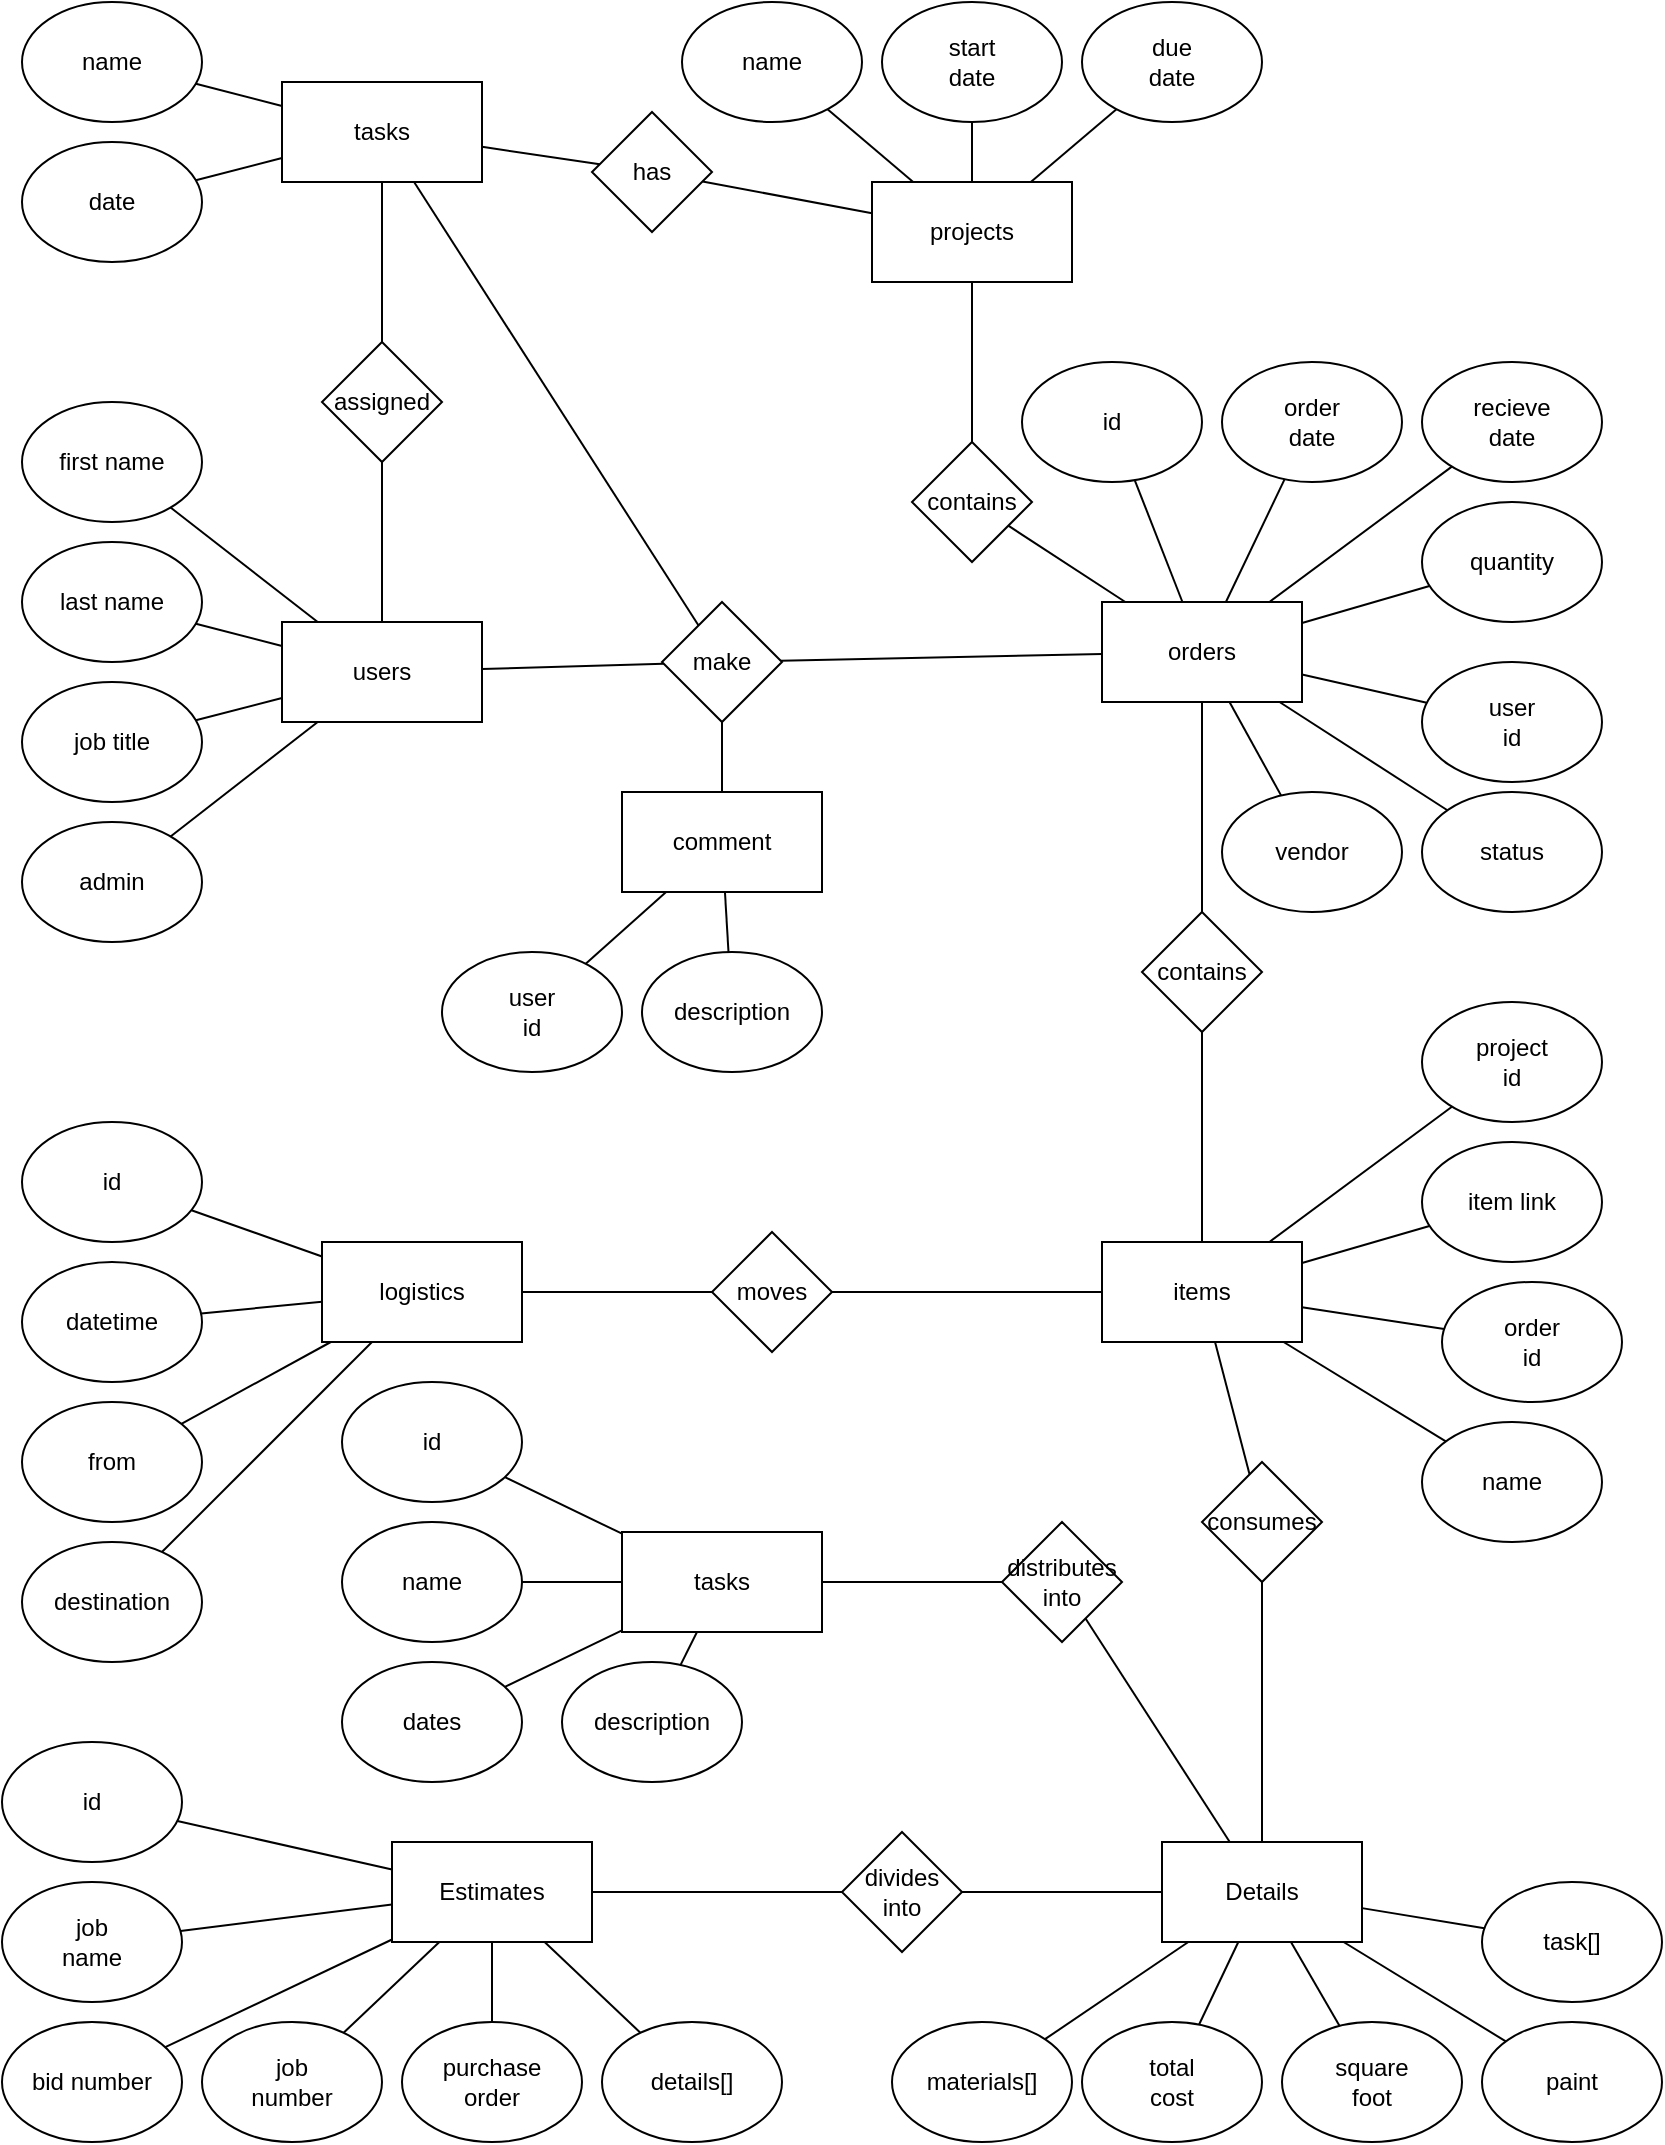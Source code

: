<mxfile version="22.1.0" type="device">
  <diagram name="Page-1" id="nbRC-t2o00NmfP_tzlYT">
    <mxGraphModel dx="1419" dy="771" grid="1" gridSize="10" guides="1" tooltips="1" connect="1" arrows="1" fold="1" page="1" pageScale="1" pageWidth="850" pageHeight="1100" math="0" shadow="0">
      <root>
        <mxCell id="0" />
        <mxCell id="1" parent="0" />
        <mxCell id="EiPbIUe8c82zqwenVdA4-1" value="users" style="rounded=0;whiteSpace=wrap;html=1;" parent="1" vertex="1">
          <mxGeometry x="150" y="330" width="100" height="50" as="geometry" />
        </mxCell>
        <mxCell id="EiPbIUe8c82zqwenVdA4-2" value="first name" style="ellipse;whiteSpace=wrap;html=1;" parent="1" vertex="1">
          <mxGeometry x="20" y="220" width="90" height="60" as="geometry" />
        </mxCell>
        <mxCell id="EiPbIUe8c82zqwenVdA4-3" value="last name" style="ellipse;whiteSpace=wrap;html=1;" parent="1" vertex="1">
          <mxGeometry x="20" y="290" width="90" height="60" as="geometry" />
        </mxCell>
        <mxCell id="EiPbIUe8c82zqwenVdA4-4" value="job title" style="ellipse;whiteSpace=wrap;html=1;" parent="1" vertex="1">
          <mxGeometry x="20" y="360" width="90" height="60" as="geometry" />
        </mxCell>
        <mxCell id="EiPbIUe8c82zqwenVdA4-5" value="admin" style="ellipse;whiteSpace=wrap;html=1;" parent="1" vertex="1">
          <mxGeometry x="20" y="430" width="90" height="60" as="geometry" />
        </mxCell>
        <mxCell id="EiPbIUe8c82zqwenVdA4-6" value="" style="endArrow=none;html=1;rounded=0;" parent="1" source="EiPbIUe8c82zqwenVdA4-1" target="EiPbIUe8c82zqwenVdA4-5" edge="1">
          <mxGeometry width="50" height="50" relative="1" as="geometry">
            <mxPoint x="220" y="380" as="sourcePoint" />
            <mxPoint x="270" y="330" as="targetPoint" />
          </mxGeometry>
        </mxCell>
        <mxCell id="EiPbIUe8c82zqwenVdA4-7" value="" style="endArrow=none;html=1;rounded=0;" parent="1" source="EiPbIUe8c82zqwenVdA4-1" target="EiPbIUe8c82zqwenVdA4-4" edge="1">
          <mxGeometry width="50" height="50" relative="1" as="geometry">
            <mxPoint x="220" y="380" as="sourcePoint" />
            <mxPoint x="270" y="330" as="targetPoint" />
          </mxGeometry>
        </mxCell>
        <mxCell id="EiPbIUe8c82zqwenVdA4-8" value="" style="endArrow=none;html=1;rounded=0;" parent="1" source="EiPbIUe8c82zqwenVdA4-1" target="EiPbIUe8c82zqwenVdA4-3" edge="1">
          <mxGeometry width="50" height="50" relative="1" as="geometry">
            <mxPoint x="220" y="380" as="sourcePoint" />
            <mxPoint x="270" y="330" as="targetPoint" />
          </mxGeometry>
        </mxCell>
        <mxCell id="EiPbIUe8c82zqwenVdA4-9" value="" style="endArrow=none;html=1;rounded=0;" parent="1" source="EiPbIUe8c82zqwenVdA4-1" target="EiPbIUe8c82zqwenVdA4-2" edge="1">
          <mxGeometry width="50" height="50" relative="1" as="geometry">
            <mxPoint x="220" y="380" as="sourcePoint" />
            <mxPoint x="270" y="330" as="targetPoint" />
          </mxGeometry>
        </mxCell>
        <mxCell id="EiPbIUe8c82zqwenVdA4-10" value="orders" style="rounded=0;whiteSpace=wrap;html=1;" parent="1" vertex="1">
          <mxGeometry x="560" y="320" width="100" height="50" as="geometry" />
        </mxCell>
        <mxCell id="EiPbIUe8c82zqwenVdA4-11" value="item link" style="ellipse;whiteSpace=wrap;html=1;" parent="1" vertex="1">
          <mxGeometry x="720" y="590" width="90" height="60" as="geometry" />
        </mxCell>
        <mxCell id="EiPbIUe8c82zqwenVdA4-12" value="&lt;div&gt;quantity&lt;/div&gt;" style="ellipse;whiteSpace=wrap;html=1;" parent="1" vertex="1">
          <mxGeometry x="720" y="270" width="90" height="60" as="geometry" />
        </mxCell>
        <mxCell id="EiPbIUe8c82zqwenVdA4-13" value="&lt;div&gt;user&lt;br&gt;&lt;/div&gt;&lt;div&gt;id&lt;br&gt;&lt;/div&gt;" style="ellipse;whiteSpace=wrap;html=1;" parent="1" vertex="1">
          <mxGeometry x="720" y="350" width="90" height="60" as="geometry" />
        </mxCell>
        <mxCell id="EiPbIUe8c82zqwenVdA4-14" value="" style="endArrow=none;html=1;rounded=0;" parent="1" source="EiPbIUe8c82zqwenVdA4-10" target="EiPbIUe8c82zqwenVdA4-13" edge="1">
          <mxGeometry width="50" height="50" relative="1" as="geometry">
            <mxPoint x="220" y="380" as="sourcePoint" />
            <mxPoint x="270" y="330" as="targetPoint" />
          </mxGeometry>
        </mxCell>
        <mxCell id="EiPbIUe8c82zqwenVdA4-15" value="" style="endArrow=none;html=1;rounded=0;" parent="1" source="EiPbIUe8c82zqwenVdA4-10" target="EiPbIUe8c82zqwenVdA4-12" edge="1">
          <mxGeometry width="50" height="50" relative="1" as="geometry">
            <mxPoint x="220" y="380" as="sourcePoint" />
            <mxPoint x="270" y="330" as="targetPoint" />
          </mxGeometry>
        </mxCell>
        <mxCell id="EiPbIUe8c82zqwenVdA4-16" value="" style="endArrow=none;html=1;rounded=0;" parent="1" source="EiPbIUe8c82zqwenVdA4-39" target="EiPbIUe8c82zqwenVdA4-11" edge="1">
          <mxGeometry width="50" height="50" relative="1" as="geometry">
            <mxPoint x="290" y="380" as="sourcePoint" />
            <mxPoint x="340" y="330" as="targetPoint" />
          </mxGeometry>
        </mxCell>
        <mxCell id="EiPbIUe8c82zqwenVdA4-17" value="&lt;div&gt;purchase&lt;/div&gt;&lt;div&gt;order&lt;br&gt;&lt;/div&gt;" style="ellipse;whiteSpace=wrap;html=1;" parent="1" vertex="1">
          <mxGeometry x="210" y="1030" width="90" height="60" as="geometry" />
        </mxCell>
        <mxCell id="EiPbIUe8c82zqwenVdA4-18" value="" style="endArrow=none;html=1;rounded=0;" parent="1" source="EiPbIUe8c82zqwenVdA4-17" edge="1" target="-qcxalIV3YjbqEUlBUTX-5">
          <mxGeometry width="50" height="50" relative="1" as="geometry">
            <mxPoint x="140" y="290" as="sourcePoint" />
            <mxPoint x="55" y="950" as="targetPoint" />
          </mxGeometry>
        </mxCell>
        <mxCell id="EiPbIUe8c82zqwenVdA4-19" value="projects" style="rounded=0;whiteSpace=wrap;html=1;" parent="1" vertex="1">
          <mxGeometry x="445" y="110" width="100" height="50" as="geometry" />
        </mxCell>
        <mxCell id="EiPbIUe8c82zqwenVdA4-20" value="name" style="ellipse;whiteSpace=wrap;html=1;" parent="1" vertex="1">
          <mxGeometry x="350" y="20" width="90" height="60" as="geometry" />
        </mxCell>
        <mxCell id="EiPbIUe8c82zqwenVdA4-21" value="&lt;div&gt;project&lt;/div&gt;&lt;div&gt;id&lt;br&gt;&lt;/div&gt;" style="ellipse;whiteSpace=wrap;html=1;" parent="1" vertex="1">
          <mxGeometry x="720" y="520" width="90" height="60" as="geometry" />
        </mxCell>
        <mxCell id="EiPbIUe8c82zqwenVdA4-22" value="" style="endArrow=none;html=1;rounded=0;" parent="1" source="EiPbIUe8c82zqwenVdA4-19" target="EiPbIUe8c82zqwenVdA4-20" edge="1">
          <mxGeometry width="50" height="50" relative="1" as="geometry">
            <mxPoint x="368" y="375" as="sourcePoint" />
            <mxPoint x="288" y="286" as="targetPoint" />
          </mxGeometry>
        </mxCell>
        <mxCell id="EiPbIUe8c82zqwenVdA4-23" value="" style="endArrow=none;html=1;rounded=0;" parent="1" source="EiPbIUe8c82zqwenVdA4-21" target="EiPbIUe8c82zqwenVdA4-39" edge="1">
          <mxGeometry width="50" height="50" relative="1" as="geometry">
            <mxPoint x="188" y="385" as="sourcePoint" />
            <mxPoint x="108" y="296" as="targetPoint" />
          </mxGeometry>
        </mxCell>
        <mxCell id="EiPbIUe8c82zqwenVdA4-24" value="description" style="ellipse;whiteSpace=wrap;html=1;" parent="1" vertex="1">
          <mxGeometry x="330" y="495" width="90" height="60" as="geometry" />
        </mxCell>
        <mxCell id="EiPbIUe8c82zqwenVdA4-25" value="" style="endArrow=none;html=1;rounded=0;" parent="1" source="EiPbIUe8c82zqwenVdA4-34" target="EiPbIUe8c82zqwenVdA4-10" edge="1">
          <mxGeometry width="50" height="50" relative="1" as="geometry">
            <mxPoint x="178" y="375" as="sourcePoint" />
            <mxPoint x="98" y="286" as="targetPoint" />
          </mxGeometry>
        </mxCell>
        <mxCell id="EiPbIUe8c82zqwenVdA4-26" value="status" style="ellipse;whiteSpace=wrap;html=1;" parent="1" vertex="1">
          <mxGeometry x="720" y="415" width="90" height="60" as="geometry" />
        </mxCell>
        <mxCell id="EiPbIUe8c82zqwenVdA4-27" value="" style="endArrow=none;html=1;rounded=0;" parent="1" source="EiPbIUe8c82zqwenVdA4-26" target="EiPbIUe8c82zqwenVdA4-10" edge="1">
          <mxGeometry width="50" height="50" relative="1" as="geometry">
            <mxPoint x="720" y="555" as="sourcePoint" />
            <mxPoint x="605" y="440" as="targetPoint" />
          </mxGeometry>
        </mxCell>
        <mxCell id="EiPbIUe8c82zqwenVdA4-28" value="id" style="ellipse;whiteSpace=wrap;html=1;" parent="1" vertex="1">
          <mxGeometry x="520" y="200" width="90" height="60" as="geometry" />
        </mxCell>
        <mxCell id="EiPbIUe8c82zqwenVdA4-29" value="&lt;div&gt;order&lt;/div&gt;&lt;div&gt;date&lt;/div&gt;" style="ellipse;whiteSpace=wrap;html=1;" parent="1" vertex="1">
          <mxGeometry x="620" y="200" width="90" height="60" as="geometry" />
        </mxCell>
        <mxCell id="EiPbIUe8c82zqwenVdA4-30" value="&lt;div&gt;recieve&lt;/div&gt;&lt;div&gt;date&lt;/div&gt;" style="ellipse;whiteSpace=wrap;html=1;" parent="1" vertex="1">
          <mxGeometry x="720" y="200" width="90" height="60" as="geometry" />
        </mxCell>
        <mxCell id="EiPbIUe8c82zqwenVdA4-31" value="" style="endArrow=none;html=1;rounded=0;" parent="1" source="EiPbIUe8c82zqwenVdA4-10" target="EiPbIUe8c82zqwenVdA4-29" edge="1">
          <mxGeometry width="50" height="50" relative="1" as="geometry">
            <mxPoint x="623" y="340" as="sourcePoint" />
            <mxPoint x="660" y="268" as="targetPoint" />
          </mxGeometry>
        </mxCell>
        <mxCell id="EiPbIUe8c82zqwenVdA4-32" value="" style="endArrow=none;html=1;rounded=0;" parent="1" source="EiPbIUe8c82zqwenVdA4-10" target="EiPbIUe8c82zqwenVdA4-30" edge="1">
          <mxGeometry width="50" height="50" relative="1" as="geometry">
            <mxPoint x="633" y="350" as="sourcePoint" />
            <mxPoint x="670" y="278" as="targetPoint" />
          </mxGeometry>
        </mxCell>
        <mxCell id="EiPbIUe8c82zqwenVdA4-33" value="" style="endArrow=none;html=1;rounded=0;" parent="1" source="EiPbIUe8c82zqwenVdA4-10" target="EiPbIUe8c82zqwenVdA4-28" edge="1">
          <mxGeometry width="50" height="50" relative="1" as="geometry">
            <mxPoint x="643" y="360" as="sourcePoint" />
            <mxPoint x="680" y="288" as="targetPoint" />
          </mxGeometry>
        </mxCell>
        <mxCell id="EiPbIUe8c82zqwenVdA4-34" value="vendor" style="ellipse;whiteSpace=wrap;html=1;" parent="1" vertex="1">
          <mxGeometry x="620" y="415" width="90" height="60" as="geometry" />
        </mxCell>
        <mxCell id="EiPbIUe8c82zqwenVdA4-35" value="&lt;div&gt;logistics&lt;/div&gt;" style="rounded=0;whiteSpace=wrap;html=1;" parent="1" vertex="1">
          <mxGeometry x="170" y="640" width="100" height="50" as="geometry" />
        </mxCell>
        <mxCell id="EiPbIUe8c82zqwenVdA4-36" value="from" style="ellipse;whiteSpace=wrap;html=1;" parent="1" vertex="1">
          <mxGeometry x="20" y="720" width="90" height="60" as="geometry" />
        </mxCell>
        <mxCell id="EiPbIUe8c82zqwenVdA4-37" value="id" style="ellipse;whiteSpace=wrap;html=1;" parent="1" vertex="1">
          <mxGeometry x="20" y="580" width="90" height="60" as="geometry" />
        </mxCell>
        <mxCell id="EiPbIUe8c82zqwenVdA4-38" value="destination" style="ellipse;whiteSpace=wrap;html=1;" parent="1" vertex="1">
          <mxGeometry x="20" y="790" width="90" height="60" as="geometry" />
        </mxCell>
        <mxCell id="EiPbIUe8c82zqwenVdA4-39" value="items" style="rounded=0;whiteSpace=wrap;html=1;" parent="1" vertex="1">
          <mxGeometry x="560" y="640" width="100" height="50" as="geometry" />
        </mxCell>
        <mxCell id="EiPbIUe8c82zqwenVdA4-40" value="&lt;div&gt;order&lt;/div&gt;&lt;div&gt;id&lt;br&gt;&lt;/div&gt;" style="ellipse;whiteSpace=wrap;html=1;" parent="1" vertex="1">
          <mxGeometry x="730" y="660" width="90" height="60" as="geometry" />
        </mxCell>
        <mxCell id="EiPbIUe8c82zqwenVdA4-41" value="datetime" style="ellipse;whiteSpace=wrap;html=1;" parent="1" vertex="1">
          <mxGeometry x="20" y="650" width="90" height="60" as="geometry" />
        </mxCell>
        <mxCell id="EiPbIUe8c82zqwenVdA4-43" value="" style="endArrow=none;html=1;rounded=0;" parent="1" source="EiPbIUe8c82zqwenVdA4-44" target="EiPbIUe8c82zqwenVdA4-35" edge="1">
          <mxGeometry width="50" height="50" relative="1" as="geometry">
            <mxPoint x="220" y="750" as="sourcePoint" />
            <mxPoint x="490" y="740" as="targetPoint" />
            <Array as="points" />
          </mxGeometry>
        </mxCell>
        <mxCell id="EiPbIUe8c82zqwenVdA4-44" value="moves" style="rhombus;whiteSpace=wrap;html=1;" parent="1" vertex="1">
          <mxGeometry x="365" y="635" width="60" height="60" as="geometry" />
        </mxCell>
        <mxCell id="EiPbIUe8c82zqwenVdA4-45" value="" style="endArrow=none;html=1;rounded=0;" parent="1" source="EiPbIUe8c82zqwenVdA4-39" target="EiPbIUe8c82zqwenVdA4-44" edge="1">
          <mxGeometry width="50" height="50" relative="1" as="geometry">
            <mxPoint x="440" y="790" as="sourcePoint" />
            <mxPoint x="490" y="740" as="targetPoint" />
          </mxGeometry>
        </mxCell>
        <mxCell id="EiPbIUe8c82zqwenVdA4-46" value="name" style="ellipse;whiteSpace=wrap;html=1;" parent="1" vertex="1">
          <mxGeometry x="720" y="730" width="90" height="60" as="geometry" />
        </mxCell>
        <mxCell id="EiPbIUe8c82zqwenVdA4-47" value="comment" style="rounded=0;whiteSpace=wrap;html=1;" parent="1" vertex="1">
          <mxGeometry x="320" y="415" width="100" height="50" as="geometry" />
        </mxCell>
        <mxCell id="EiPbIUe8c82zqwenVdA4-48" value="" style="endArrow=none;html=1;rounded=0;" parent="1" source="EiPbIUe8c82zqwenVdA4-35" target="EiPbIUe8c82zqwenVdA4-37" edge="1">
          <mxGeometry width="50" height="50" relative="1" as="geometry">
            <mxPoint x="440" y="550" as="sourcePoint" />
            <mxPoint x="490" y="500" as="targetPoint" />
          </mxGeometry>
        </mxCell>
        <mxCell id="EiPbIUe8c82zqwenVdA4-49" value="" style="endArrow=none;html=1;rounded=0;" parent="1" source="EiPbIUe8c82zqwenVdA4-38" target="EiPbIUe8c82zqwenVdA4-35" edge="1">
          <mxGeometry width="50" height="50" relative="1" as="geometry">
            <mxPoint x="440" y="550" as="sourcePoint" />
            <mxPoint x="490" y="500" as="targetPoint" />
          </mxGeometry>
        </mxCell>
        <mxCell id="EiPbIUe8c82zqwenVdA4-50" value="" style="endArrow=none;html=1;rounded=0;" parent="1" source="EiPbIUe8c82zqwenVdA4-36" target="EiPbIUe8c82zqwenVdA4-35" edge="1">
          <mxGeometry width="50" height="50" relative="1" as="geometry">
            <mxPoint x="440" y="550" as="sourcePoint" />
            <mxPoint x="490" y="500" as="targetPoint" />
          </mxGeometry>
        </mxCell>
        <mxCell id="EiPbIUe8c82zqwenVdA4-51" value="" style="endArrow=none;html=1;rounded=0;" parent="1" source="EiPbIUe8c82zqwenVdA4-41" target="EiPbIUe8c82zqwenVdA4-35" edge="1">
          <mxGeometry width="50" height="50" relative="1" as="geometry">
            <mxPoint x="440" y="550" as="sourcePoint" />
            <mxPoint x="490" y="500" as="targetPoint" />
          </mxGeometry>
        </mxCell>
        <mxCell id="EiPbIUe8c82zqwenVdA4-52" value="" style="endArrow=none;html=1;rounded=0;" parent="1" source="EiPbIUe8c82zqwenVdA4-40" target="EiPbIUe8c82zqwenVdA4-39" edge="1">
          <mxGeometry width="50" height="50" relative="1" as="geometry">
            <mxPoint x="510" y="970" as="sourcePoint" />
            <mxPoint x="560" y="920" as="targetPoint" />
          </mxGeometry>
        </mxCell>
        <mxCell id="EiPbIUe8c82zqwenVdA4-53" value="" style="endArrow=none;html=1;rounded=0;" parent="1" source="EiPbIUe8c82zqwenVdA4-46" target="EiPbIUe8c82zqwenVdA4-39" edge="1">
          <mxGeometry width="50" height="50" relative="1" as="geometry">
            <mxPoint x="510" y="970" as="sourcePoint" />
            <mxPoint x="560" y="920" as="targetPoint" />
          </mxGeometry>
        </mxCell>
        <mxCell id="EiPbIUe8c82zqwenVdA4-54" value="&lt;div&gt;user&lt;br&gt;&lt;/div&gt;&lt;div&gt;id&lt;br&gt;&lt;/div&gt;" style="ellipse;whiteSpace=wrap;html=1;" parent="1" vertex="1">
          <mxGeometry x="230" y="495" width="90" height="60" as="geometry" />
        </mxCell>
        <mxCell id="EiPbIUe8c82zqwenVdA4-55" value="" style="endArrow=none;html=1;rounded=0;" parent="1" source="EiPbIUe8c82zqwenVdA4-54" target="EiPbIUe8c82zqwenVdA4-47" edge="1">
          <mxGeometry width="50" height="50" relative="1" as="geometry">
            <mxPoint x="650" y="225" as="sourcePoint" />
            <mxPoint x="505.094" y="465" as="targetPoint" />
          </mxGeometry>
        </mxCell>
        <mxCell id="EiPbIUe8c82zqwenVdA4-56" value="contains" style="rhombus;whiteSpace=wrap;html=1;" parent="1" vertex="1">
          <mxGeometry x="580" y="475" width="60" height="60" as="geometry" />
        </mxCell>
        <mxCell id="EiPbIUe8c82zqwenVdA4-57" value="" style="endArrow=none;html=1;rounded=0;" parent="1" source="EiPbIUe8c82zqwenVdA4-39" target="EiPbIUe8c82zqwenVdA4-56" edge="1">
          <mxGeometry width="50" height="50" relative="1" as="geometry">
            <mxPoint x="440" y="580" as="sourcePoint" />
            <mxPoint x="490" y="530" as="targetPoint" />
          </mxGeometry>
        </mxCell>
        <mxCell id="EiPbIUe8c82zqwenVdA4-58" value="" style="endArrow=none;html=1;rounded=0;" parent="1" source="EiPbIUe8c82zqwenVdA4-56" target="EiPbIUe8c82zqwenVdA4-10" edge="1">
          <mxGeometry width="50" height="50" relative="1" as="geometry">
            <mxPoint x="440" y="580" as="sourcePoint" />
            <mxPoint x="490" y="530" as="targetPoint" />
          </mxGeometry>
        </mxCell>
        <mxCell id="EiPbIUe8c82zqwenVdA4-59" value="" style="endArrow=none;html=1;rounded=0;" parent="1" source="EiPbIUe8c82zqwenVdA4-24" target="EiPbIUe8c82zqwenVdA4-47" edge="1">
          <mxGeometry width="50" height="50" relative="1" as="geometry">
            <mxPoint x="580" y="315" as="sourcePoint" />
            <mxPoint x="630" y="265" as="targetPoint" />
          </mxGeometry>
        </mxCell>
        <mxCell id="EiPbIUe8c82zqwenVdA4-60" value="contains" style="rhombus;whiteSpace=wrap;html=1;" parent="1" vertex="1">
          <mxGeometry x="465" y="240" width="60" height="60" as="geometry" />
        </mxCell>
        <mxCell id="XnG07Q0Lxh_-YjqikNLF-1" value="tasks" style="rounded=0;whiteSpace=wrap;html=1;" parent="1" vertex="1">
          <mxGeometry x="150" y="60" width="100" height="50" as="geometry" />
        </mxCell>
        <mxCell id="XnG07Q0Lxh_-YjqikNLF-2" value="name" style="ellipse;whiteSpace=wrap;html=1;" parent="1" vertex="1">
          <mxGeometry x="20" y="20" width="90" height="60" as="geometry" />
        </mxCell>
        <mxCell id="XnG07Q0Lxh_-YjqikNLF-3" value="" style="endArrow=none;html=1;rounded=0;" parent="1" source="XnG07Q0Lxh_-YjqikNLF-1" target="XnG07Q0Lxh_-YjqikNLF-2" edge="1">
          <mxGeometry width="50" height="50" relative="1" as="geometry">
            <mxPoint x="108" y="335" as="sourcePoint" />
            <mxPoint x="28" y="246" as="targetPoint" />
          </mxGeometry>
        </mxCell>
        <mxCell id="XnG07Q0Lxh_-YjqikNLF-4" value="date" style="ellipse;whiteSpace=wrap;html=1;" parent="1" vertex="1">
          <mxGeometry x="20" y="90" width="90" height="60" as="geometry" />
        </mxCell>
        <mxCell id="XnG07Q0Lxh_-YjqikNLF-5" value="" style="endArrow=none;html=1;rounded=0;" parent="1" source="XnG07Q0Lxh_-YjqikNLF-1" target="XnG07Q0Lxh_-YjqikNLF-4" edge="1">
          <mxGeometry width="50" height="50" relative="1" as="geometry">
            <mxPoint x="160" y="95" as="sourcePoint" />
            <mxPoint x="113" y="76" as="targetPoint" />
          </mxGeometry>
        </mxCell>
        <mxCell id="XnG07Q0Lxh_-YjqikNLF-6" value="has" style="rhombus;whiteSpace=wrap;html=1;" parent="1" vertex="1">
          <mxGeometry x="305" y="75" width="60" height="60" as="geometry" />
        </mxCell>
        <mxCell id="XnG07Q0Lxh_-YjqikNLF-7" value="" style="endArrow=none;html=1;rounded=0;" parent="1" source="XnG07Q0Lxh_-YjqikNLF-6" target="EiPbIUe8c82zqwenVdA4-19" edge="1">
          <mxGeometry width="50" height="50" relative="1" as="geometry">
            <mxPoint x="400" y="410" as="sourcePoint" />
            <mxPoint x="450" y="360" as="targetPoint" />
          </mxGeometry>
        </mxCell>
        <mxCell id="XnG07Q0Lxh_-YjqikNLF-8" value="" style="endArrow=none;html=1;rounded=0;" parent="1" source="XnG07Q0Lxh_-YjqikNLF-6" target="XnG07Q0Lxh_-YjqikNLF-1" edge="1">
          <mxGeometry width="50" height="50" relative="1" as="geometry">
            <mxPoint x="400" y="410" as="sourcePoint" />
            <mxPoint x="450" y="360" as="targetPoint" />
          </mxGeometry>
        </mxCell>
        <mxCell id="XnG07Q0Lxh_-YjqikNLF-9" value="&lt;div&gt;start&lt;/div&gt;&lt;div&gt;date&lt;/div&gt;" style="ellipse;whiteSpace=wrap;html=1;" parent="1" vertex="1">
          <mxGeometry x="450" y="20" width="90" height="60" as="geometry" />
        </mxCell>
        <mxCell id="XnG07Q0Lxh_-YjqikNLF-10" value="" style="endArrow=none;html=1;rounded=0;" parent="1" source="EiPbIUe8c82zqwenVdA4-19" target="XnG07Q0Lxh_-YjqikNLF-9" edge="1">
          <mxGeometry width="50" height="50" relative="1" as="geometry">
            <mxPoint x="620" y="31" as="sourcePoint" />
            <mxPoint x="583" y="-4" as="targetPoint" />
          </mxGeometry>
        </mxCell>
        <mxCell id="XnG07Q0Lxh_-YjqikNLF-11" value="&lt;div&gt;due&lt;/div&gt;&lt;div&gt;date&lt;br&gt;&lt;/div&gt;" style="ellipse;whiteSpace=wrap;html=1;" parent="1" vertex="1">
          <mxGeometry x="550" y="20" width="90" height="60" as="geometry" />
        </mxCell>
        <mxCell id="XnG07Q0Lxh_-YjqikNLF-12" value="" style="endArrow=none;html=1;rounded=0;" parent="1" source="EiPbIUe8c82zqwenVdA4-19" target="XnG07Q0Lxh_-YjqikNLF-11" edge="1">
          <mxGeometry width="50" height="50" relative="1" as="geometry">
            <mxPoint x="730" y="31" as="sourcePoint" />
            <mxPoint x="693" y="-4" as="targetPoint" />
          </mxGeometry>
        </mxCell>
        <mxCell id="XnG07Q0Lxh_-YjqikNLF-13" value="&lt;div&gt;assigned&lt;br&gt;&lt;/div&gt;" style="rhombus;whiteSpace=wrap;html=1;" parent="1" vertex="1">
          <mxGeometry x="170" y="190" width="60" height="60" as="geometry" />
        </mxCell>
        <mxCell id="XnG07Q0Lxh_-YjqikNLF-15" value="" style="endArrow=none;html=1;rounded=0;" parent="1" source="XnG07Q0Lxh_-YjqikNLF-13" target="EiPbIUe8c82zqwenVdA4-1" edge="1">
          <mxGeometry width="50" height="50" relative="1" as="geometry">
            <mxPoint x="400" y="270" as="sourcePoint" />
            <mxPoint x="450" y="220" as="targetPoint" />
          </mxGeometry>
        </mxCell>
        <mxCell id="XnG07Q0Lxh_-YjqikNLF-16" value="" style="endArrow=none;html=1;rounded=0;" parent="1" source="XnG07Q0Lxh_-YjqikNLF-13" target="XnG07Q0Lxh_-YjqikNLF-1" edge="1">
          <mxGeometry width="50" height="50" relative="1" as="geometry">
            <mxPoint x="400" y="270" as="sourcePoint" />
            <mxPoint x="450" y="220" as="targetPoint" />
          </mxGeometry>
        </mxCell>
        <mxCell id="XnG07Q0Lxh_-YjqikNLF-17" value="" style="endArrow=none;html=1;rounded=0;" parent="1" source="EiPbIUe8c82zqwenVdA4-60" target="EiPbIUe8c82zqwenVdA4-10" edge="1">
          <mxGeometry width="50" height="50" relative="1" as="geometry">
            <mxPoint x="400" y="330" as="sourcePoint" />
            <mxPoint x="450" y="280" as="targetPoint" />
          </mxGeometry>
        </mxCell>
        <mxCell id="XnG07Q0Lxh_-YjqikNLF-18" value="" style="endArrow=none;html=1;rounded=0;" parent="1" source="EiPbIUe8c82zqwenVdA4-60" target="EiPbIUe8c82zqwenVdA4-19" edge="1">
          <mxGeometry width="50" height="50" relative="1" as="geometry">
            <mxPoint x="400" y="330" as="sourcePoint" />
            <mxPoint x="450" y="280" as="targetPoint" />
          </mxGeometry>
        </mxCell>
        <mxCell id="XnG07Q0Lxh_-YjqikNLF-19" value="make" style="rhombus;whiteSpace=wrap;html=1;" parent="1" vertex="1">
          <mxGeometry x="340" y="320" width="60" height="60" as="geometry" />
        </mxCell>
        <mxCell id="XnG07Q0Lxh_-YjqikNLF-21" value="" style="endArrow=none;html=1;rounded=0;" parent="1" source="EiPbIUe8c82zqwenVdA4-47" target="XnG07Q0Lxh_-YjqikNLF-19" edge="1">
          <mxGeometry width="50" height="50" relative="1" as="geometry">
            <mxPoint x="350" y="420" as="sourcePoint" />
            <mxPoint x="400" y="370" as="targetPoint" />
          </mxGeometry>
        </mxCell>
        <mxCell id="XnG07Q0Lxh_-YjqikNLF-22" value="" style="endArrow=none;html=1;rounded=0;" parent="1" source="XnG07Q0Lxh_-YjqikNLF-19" target="EiPbIUe8c82zqwenVdA4-1" edge="1">
          <mxGeometry width="50" height="50" relative="1" as="geometry">
            <mxPoint x="350" y="420" as="sourcePoint" />
            <mxPoint x="400" y="370" as="targetPoint" />
          </mxGeometry>
        </mxCell>
        <mxCell id="XnG07Q0Lxh_-YjqikNLF-23" value="" style="endArrow=none;html=1;rounded=0;" parent="1" source="XnG07Q0Lxh_-YjqikNLF-19" target="EiPbIUe8c82zqwenVdA4-10" edge="1">
          <mxGeometry width="50" height="50" relative="1" as="geometry">
            <mxPoint x="350" y="420" as="sourcePoint" />
            <mxPoint x="400" y="370" as="targetPoint" />
          </mxGeometry>
        </mxCell>
        <mxCell id="XnG07Q0Lxh_-YjqikNLF-24" value="" style="endArrow=none;html=1;rounded=0;" parent="1" source="XnG07Q0Lxh_-YjqikNLF-19" target="XnG07Q0Lxh_-YjqikNLF-1" edge="1">
          <mxGeometry width="50" height="50" relative="1" as="geometry">
            <mxPoint x="350" y="420" as="sourcePoint" />
            <mxPoint x="400" y="370" as="targetPoint" />
          </mxGeometry>
        </mxCell>
        <mxCell id="-qcxalIV3YjbqEUlBUTX-1" value="bid number" style="ellipse;whiteSpace=wrap;html=1;" vertex="1" parent="1">
          <mxGeometry x="10" y="1030" width="90" height="60" as="geometry" />
        </mxCell>
        <mxCell id="-qcxalIV3YjbqEUlBUTX-2" value="" style="endArrow=none;html=1;rounded=0;" edge="1" parent="1" source="-qcxalIV3YjbqEUlBUTX-5" target="-qcxalIV3YjbqEUlBUTX-1">
          <mxGeometry width="50" height="50" relative="1" as="geometry">
            <mxPoint x="40" y="590" as="sourcePoint" />
            <mxPoint x="90" y="540" as="targetPoint" />
          </mxGeometry>
        </mxCell>
        <mxCell id="-qcxalIV3YjbqEUlBUTX-3" value="&lt;div&gt;job&lt;/div&gt;&lt;div&gt;number&lt;br&gt;&lt;/div&gt;" style="ellipse;whiteSpace=wrap;html=1;" vertex="1" parent="1">
          <mxGeometry x="110" y="1030" width="90" height="60" as="geometry" />
        </mxCell>
        <mxCell id="-qcxalIV3YjbqEUlBUTX-4" value="" style="endArrow=none;html=1;rounded=0;" edge="1" parent="1" source="-qcxalIV3YjbqEUlBUTX-3" target="-qcxalIV3YjbqEUlBUTX-5">
          <mxGeometry width="50" height="50" relative="1" as="geometry">
            <mxPoint x="-62" y="595" as="sourcePoint" />
            <mxPoint x="-142" y="506" as="targetPoint" />
          </mxGeometry>
        </mxCell>
        <mxCell id="-qcxalIV3YjbqEUlBUTX-5" value="Estimates" style="rounded=0;whiteSpace=wrap;html=1;" vertex="1" parent="1">
          <mxGeometry x="205" y="940" width="100" height="50" as="geometry" />
        </mxCell>
        <mxCell id="-qcxalIV3YjbqEUlBUTX-6" value="&lt;div&gt;job&lt;/div&gt;&lt;div&gt;name&lt;br&gt;&lt;/div&gt;" style="ellipse;whiteSpace=wrap;html=1;" vertex="1" parent="1">
          <mxGeometry x="10" y="960" width="90" height="60" as="geometry" />
        </mxCell>
        <mxCell id="-qcxalIV3YjbqEUlBUTX-7" value="id" style="ellipse;whiteSpace=wrap;html=1;" vertex="1" parent="1">
          <mxGeometry x="10" y="890" width="90" height="60" as="geometry" />
        </mxCell>
        <mxCell id="-qcxalIV3YjbqEUlBUTX-8" value="" style="endArrow=none;html=1;rounded=0;" edge="1" parent="1" source="-qcxalIV3YjbqEUlBUTX-6" target="-qcxalIV3YjbqEUlBUTX-5">
          <mxGeometry width="50" height="50" relative="1" as="geometry">
            <mxPoint x="260" y="1180" as="sourcePoint" />
            <mxPoint x="310" y="1130" as="targetPoint" />
          </mxGeometry>
        </mxCell>
        <mxCell id="-qcxalIV3YjbqEUlBUTX-9" value="" style="endArrow=none;html=1;rounded=0;" edge="1" parent="1" source="-qcxalIV3YjbqEUlBUTX-7" target="-qcxalIV3YjbqEUlBUTX-5">
          <mxGeometry width="50" height="50" relative="1" as="geometry">
            <mxPoint x="260" y="1180" as="sourcePoint" />
            <mxPoint x="310" y="1130" as="targetPoint" />
          </mxGeometry>
        </mxCell>
        <mxCell id="-qcxalIV3YjbqEUlBUTX-10" value="materials[]" style="ellipse;whiteSpace=wrap;html=1;" vertex="1" parent="1">
          <mxGeometry x="455" y="1030" width="90" height="60" as="geometry" />
        </mxCell>
        <mxCell id="-qcxalIV3YjbqEUlBUTX-11" value="" style="endArrow=none;html=1;rounded=0;" edge="1" parent="1" source="-qcxalIV3YjbqEUlBUTX-10" target="-qcxalIV3YjbqEUlBUTX-12">
          <mxGeometry width="50" height="50" relative="1" as="geometry">
            <mxPoint x="440" y="320" as="sourcePoint" />
            <mxPoint x="355" y="980" as="targetPoint" />
          </mxGeometry>
        </mxCell>
        <mxCell id="-qcxalIV3YjbqEUlBUTX-12" value="Details" style="rounded=0;whiteSpace=wrap;html=1;" vertex="1" parent="1">
          <mxGeometry x="590" y="940" width="100" height="50" as="geometry" />
        </mxCell>
        <mxCell id="-qcxalIV3YjbqEUlBUTX-13" value="" style="endArrow=none;html=1;rounded=0;" edge="1" parent="1" source="-qcxalIV3YjbqEUlBUTX-14" target="-qcxalIV3YjbqEUlBUTX-5">
          <mxGeometry width="50" height="50" relative="1" as="geometry">
            <mxPoint x="220" y="935" as="sourcePoint" />
            <mxPoint x="270" y="850" as="targetPoint" />
            <Array as="points" />
          </mxGeometry>
        </mxCell>
        <mxCell id="-qcxalIV3YjbqEUlBUTX-14" value="&lt;div&gt;divides&lt;/div&gt;&lt;div&gt;into&lt;br&gt;&lt;/div&gt;" style="rhombus;whiteSpace=wrap;html=1;" vertex="1" parent="1">
          <mxGeometry x="430" y="935" width="60" height="60" as="geometry" />
        </mxCell>
        <mxCell id="-qcxalIV3YjbqEUlBUTX-15" value="" style="endArrow=none;html=1;rounded=0;" edge="1" parent="1" target="-qcxalIV3YjbqEUlBUTX-14" source="-qcxalIV3YjbqEUlBUTX-12">
          <mxGeometry width="50" height="50" relative="1" as="geometry">
            <mxPoint x="560" y="850" as="sourcePoint" />
            <mxPoint x="490" y="925" as="targetPoint" />
          </mxGeometry>
        </mxCell>
        <mxCell id="-qcxalIV3YjbqEUlBUTX-16" value="details[]" style="ellipse;whiteSpace=wrap;html=1;" vertex="1" parent="1">
          <mxGeometry x="310" y="1030" width="90" height="60" as="geometry" />
        </mxCell>
        <mxCell id="-qcxalIV3YjbqEUlBUTX-17" value="" style="endArrow=none;html=1;rounded=0;" edge="1" parent="1" source="-qcxalIV3YjbqEUlBUTX-16" target="-qcxalIV3YjbqEUlBUTX-5">
          <mxGeometry width="50" height="50" relative="1" as="geometry">
            <mxPoint x="215" y="999" as="sourcePoint" />
            <mxPoint x="102" y="1053" as="targetPoint" />
          </mxGeometry>
        </mxCell>
        <mxCell id="-qcxalIV3YjbqEUlBUTX-18" value="&lt;div&gt;total&lt;/div&gt;&lt;div&gt;cost&lt;br&gt;&lt;/div&gt;" style="ellipse;whiteSpace=wrap;html=1;" vertex="1" parent="1">
          <mxGeometry x="550" y="1030" width="90" height="60" as="geometry" />
        </mxCell>
        <mxCell id="-qcxalIV3YjbqEUlBUTX-20" value="" style="endArrow=none;html=1;rounded=0;" edge="1" parent="1" source="-qcxalIV3YjbqEUlBUTX-18" target="-qcxalIV3YjbqEUlBUTX-12">
          <mxGeometry width="50" height="50" relative="1" as="geometry">
            <mxPoint x="583" y="1047" as="sourcePoint" />
            <mxPoint x="640" y="1000" as="targetPoint" />
          </mxGeometry>
        </mxCell>
        <mxCell id="-qcxalIV3YjbqEUlBUTX-21" value="&lt;div&gt;square&lt;/div&gt;&lt;div&gt;foot&lt;br&gt;&lt;/div&gt;" style="ellipse;whiteSpace=wrap;html=1;" vertex="1" parent="1">
          <mxGeometry x="650" y="1030" width="90" height="60" as="geometry" />
        </mxCell>
        <mxCell id="-qcxalIV3YjbqEUlBUTX-22" value="paint" style="ellipse;whiteSpace=wrap;html=1;" vertex="1" parent="1">
          <mxGeometry x="750" y="1030" width="90" height="60" as="geometry" />
        </mxCell>
        <mxCell id="-qcxalIV3YjbqEUlBUTX-23" value="" style="endArrow=none;html=1;rounded=0;" edge="1" parent="1" source="-qcxalIV3YjbqEUlBUTX-21" target="-qcxalIV3YjbqEUlBUTX-12">
          <mxGeometry width="50" height="50" relative="1" as="geometry">
            <mxPoint x="616" y="1043" as="sourcePoint" />
            <mxPoint x="650" y="1000" as="targetPoint" />
          </mxGeometry>
        </mxCell>
        <mxCell id="-qcxalIV3YjbqEUlBUTX-24" value="" style="endArrow=none;html=1;rounded=0;" edge="1" parent="1" source="-qcxalIV3YjbqEUlBUTX-22" target="-qcxalIV3YjbqEUlBUTX-12">
          <mxGeometry width="50" height="50" relative="1" as="geometry">
            <mxPoint x="626" y="1053" as="sourcePoint" />
            <mxPoint x="660" y="1010" as="targetPoint" />
          </mxGeometry>
        </mxCell>
        <mxCell id="-qcxalIV3YjbqEUlBUTX-25" value="task[]" style="ellipse;whiteSpace=wrap;html=1;" vertex="1" parent="1">
          <mxGeometry x="750" y="960" width="90" height="60" as="geometry" />
        </mxCell>
        <mxCell id="-qcxalIV3YjbqEUlBUTX-26" value="" style="endArrow=none;html=1;rounded=0;" edge="1" parent="1" source="-qcxalIV3YjbqEUlBUTX-25" target="-qcxalIV3YjbqEUlBUTX-12">
          <mxGeometry width="50" height="50" relative="1" as="geometry">
            <mxPoint x="772" y="1050" as="sourcePoint" />
            <mxPoint x="691" y="1000" as="targetPoint" />
          </mxGeometry>
        </mxCell>
        <mxCell id="-qcxalIV3YjbqEUlBUTX-27" value="" style="endArrow=none;html=1;rounded=0;" edge="1" parent="1" source="-qcxalIV3YjbqEUlBUTX-28" target="EiPbIUe8c82zqwenVdA4-39">
          <mxGeometry width="50" height="50" relative="1" as="geometry">
            <mxPoint x="245.17" y="800" as="sourcePoint" />
            <mxPoint x="510.331" y="700" as="targetPoint" />
            <Array as="points" />
          </mxGeometry>
        </mxCell>
        <mxCell id="-qcxalIV3YjbqEUlBUTX-28" value="&lt;div&gt;consumes&lt;/div&gt;" style="rhombus;whiteSpace=wrap;html=1;" vertex="1" parent="1">
          <mxGeometry x="610" y="750" width="60" height="60" as="geometry" />
        </mxCell>
        <mxCell id="-qcxalIV3YjbqEUlBUTX-29" value="" style="endArrow=none;html=1;rounded=0;" edge="1" parent="1" target="-qcxalIV3YjbqEUlBUTX-28" source="-qcxalIV3YjbqEUlBUTX-12">
          <mxGeometry width="50" height="50" relative="1" as="geometry">
            <mxPoint x="534.825" y="950" as="sourcePoint" />
            <mxPoint x="515.17" y="790" as="targetPoint" />
          </mxGeometry>
        </mxCell>
        <mxCell id="-qcxalIV3YjbqEUlBUTX-30" value="" style="endArrow=none;html=1;rounded=0;" edge="1" parent="1" source="-qcxalIV3YjbqEUlBUTX-31" target="-qcxalIV3YjbqEUlBUTX-33">
          <mxGeometry width="50" height="50" relative="1" as="geometry">
            <mxPoint x="210" y="790" as="sourcePoint" />
            <mxPoint x="295" y="820" as="targetPoint" />
            <Array as="points" />
          </mxGeometry>
        </mxCell>
        <mxCell id="-qcxalIV3YjbqEUlBUTX-31" value="&lt;div&gt;distributes&lt;/div&gt;&lt;div&gt;into&lt;br&gt;&lt;/div&gt;" style="rhombus;whiteSpace=wrap;html=1;" vertex="1" parent="1">
          <mxGeometry x="510" y="780" width="60" height="60" as="geometry" />
        </mxCell>
        <mxCell id="-qcxalIV3YjbqEUlBUTX-32" value="" style="endArrow=none;html=1;rounded=0;" edge="1" parent="1" target="-qcxalIV3YjbqEUlBUTX-31" source="-qcxalIV3YjbqEUlBUTX-12">
          <mxGeometry width="50" height="50" relative="1" as="geometry">
            <mxPoint x="580" y="820" as="sourcePoint" />
            <mxPoint x="480" y="780" as="targetPoint" />
          </mxGeometry>
        </mxCell>
        <mxCell id="-qcxalIV3YjbqEUlBUTX-33" value="tasks" style="rounded=0;whiteSpace=wrap;html=1;" vertex="1" parent="1">
          <mxGeometry x="320" y="785" width="100" height="50" as="geometry" />
        </mxCell>
        <mxCell id="-qcxalIV3YjbqEUlBUTX-34" value="id" style="ellipse;whiteSpace=wrap;html=1;" vertex="1" parent="1">
          <mxGeometry x="180" y="710" width="90" height="60" as="geometry" />
        </mxCell>
        <mxCell id="-qcxalIV3YjbqEUlBUTX-35" value="name" style="ellipse;whiteSpace=wrap;html=1;" vertex="1" parent="1">
          <mxGeometry x="180" y="780" width="90" height="60" as="geometry" />
        </mxCell>
        <mxCell id="-qcxalIV3YjbqEUlBUTX-37" value="dates" style="ellipse;whiteSpace=wrap;html=1;" vertex="1" parent="1">
          <mxGeometry x="180" y="850" width="90" height="60" as="geometry" />
        </mxCell>
        <mxCell id="-qcxalIV3YjbqEUlBUTX-38" value="" style="endArrow=none;html=1;rounded=0;" edge="1" parent="1" source="-qcxalIV3YjbqEUlBUTX-33" target="-qcxalIV3YjbqEUlBUTX-37">
          <mxGeometry width="50" height="50" relative="1" as="geometry">
            <mxPoint x="440" y="889" as="sourcePoint" />
            <mxPoint x="350" y="889" as="targetPoint" />
            <Array as="points" />
          </mxGeometry>
        </mxCell>
        <mxCell id="-qcxalIV3YjbqEUlBUTX-39" value="" style="endArrow=none;html=1;rounded=0;" edge="1" parent="1" source="-qcxalIV3YjbqEUlBUTX-33" target="-qcxalIV3YjbqEUlBUTX-35">
          <mxGeometry width="50" height="50" relative="1" as="geometry">
            <mxPoint x="530" y="830" as="sourcePoint" />
            <mxPoint x="440" y="830" as="targetPoint" />
            <Array as="points" />
          </mxGeometry>
        </mxCell>
        <mxCell id="-qcxalIV3YjbqEUlBUTX-40" value="" style="endArrow=none;html=1;rounded=0;" edge="1" parent="1" source="-qcxalIV3YjbqEUlBUTX-33" target="-qcxalIV3YjbqEUlBUTX-34">
          <mxGeometry width="50" height="50" relative="1" as="geometry">
            <mxPoint x="540" y="840" as="sourcePoint" />
            <mxPoint x="450" y="840" as="targetPoint" />
            <Array as="points" />
          </mxGeometry>
        </mxCell>
        <mxCell id="-qcxalIV3YjbqEUlBUTX-41" value="description" style="ellipse;whiteSpace=wrap;html=1;" vertex="1" parent="1">
          <mxGeometry x="290" y="850" width="90" height="60" as="geometry" />
        </mxCell>
        <mxCell id="-qcxalIV3YjbqEUlBUTX-42" value="" style="endArrow=none;html=1;rounded=0;" edge="1" parent="1" source="-qcxalIV3YjbqEUlBUTX-33" target="-qcxalIV3YjbqEUlBUTX-41">
          <mxGeometry width="50" height="50" relative="1" as="geometry">
            <mxPoint x="330" y="844" as="sourcePoint" />
            <mxPoint x="271" y="872" as="targetPoint" />
            <Array as="points" />
          </mxGeometry>
        </mxCell>
      </root>
    </mxGraphModel>
  </diagram>
</mxfile>
